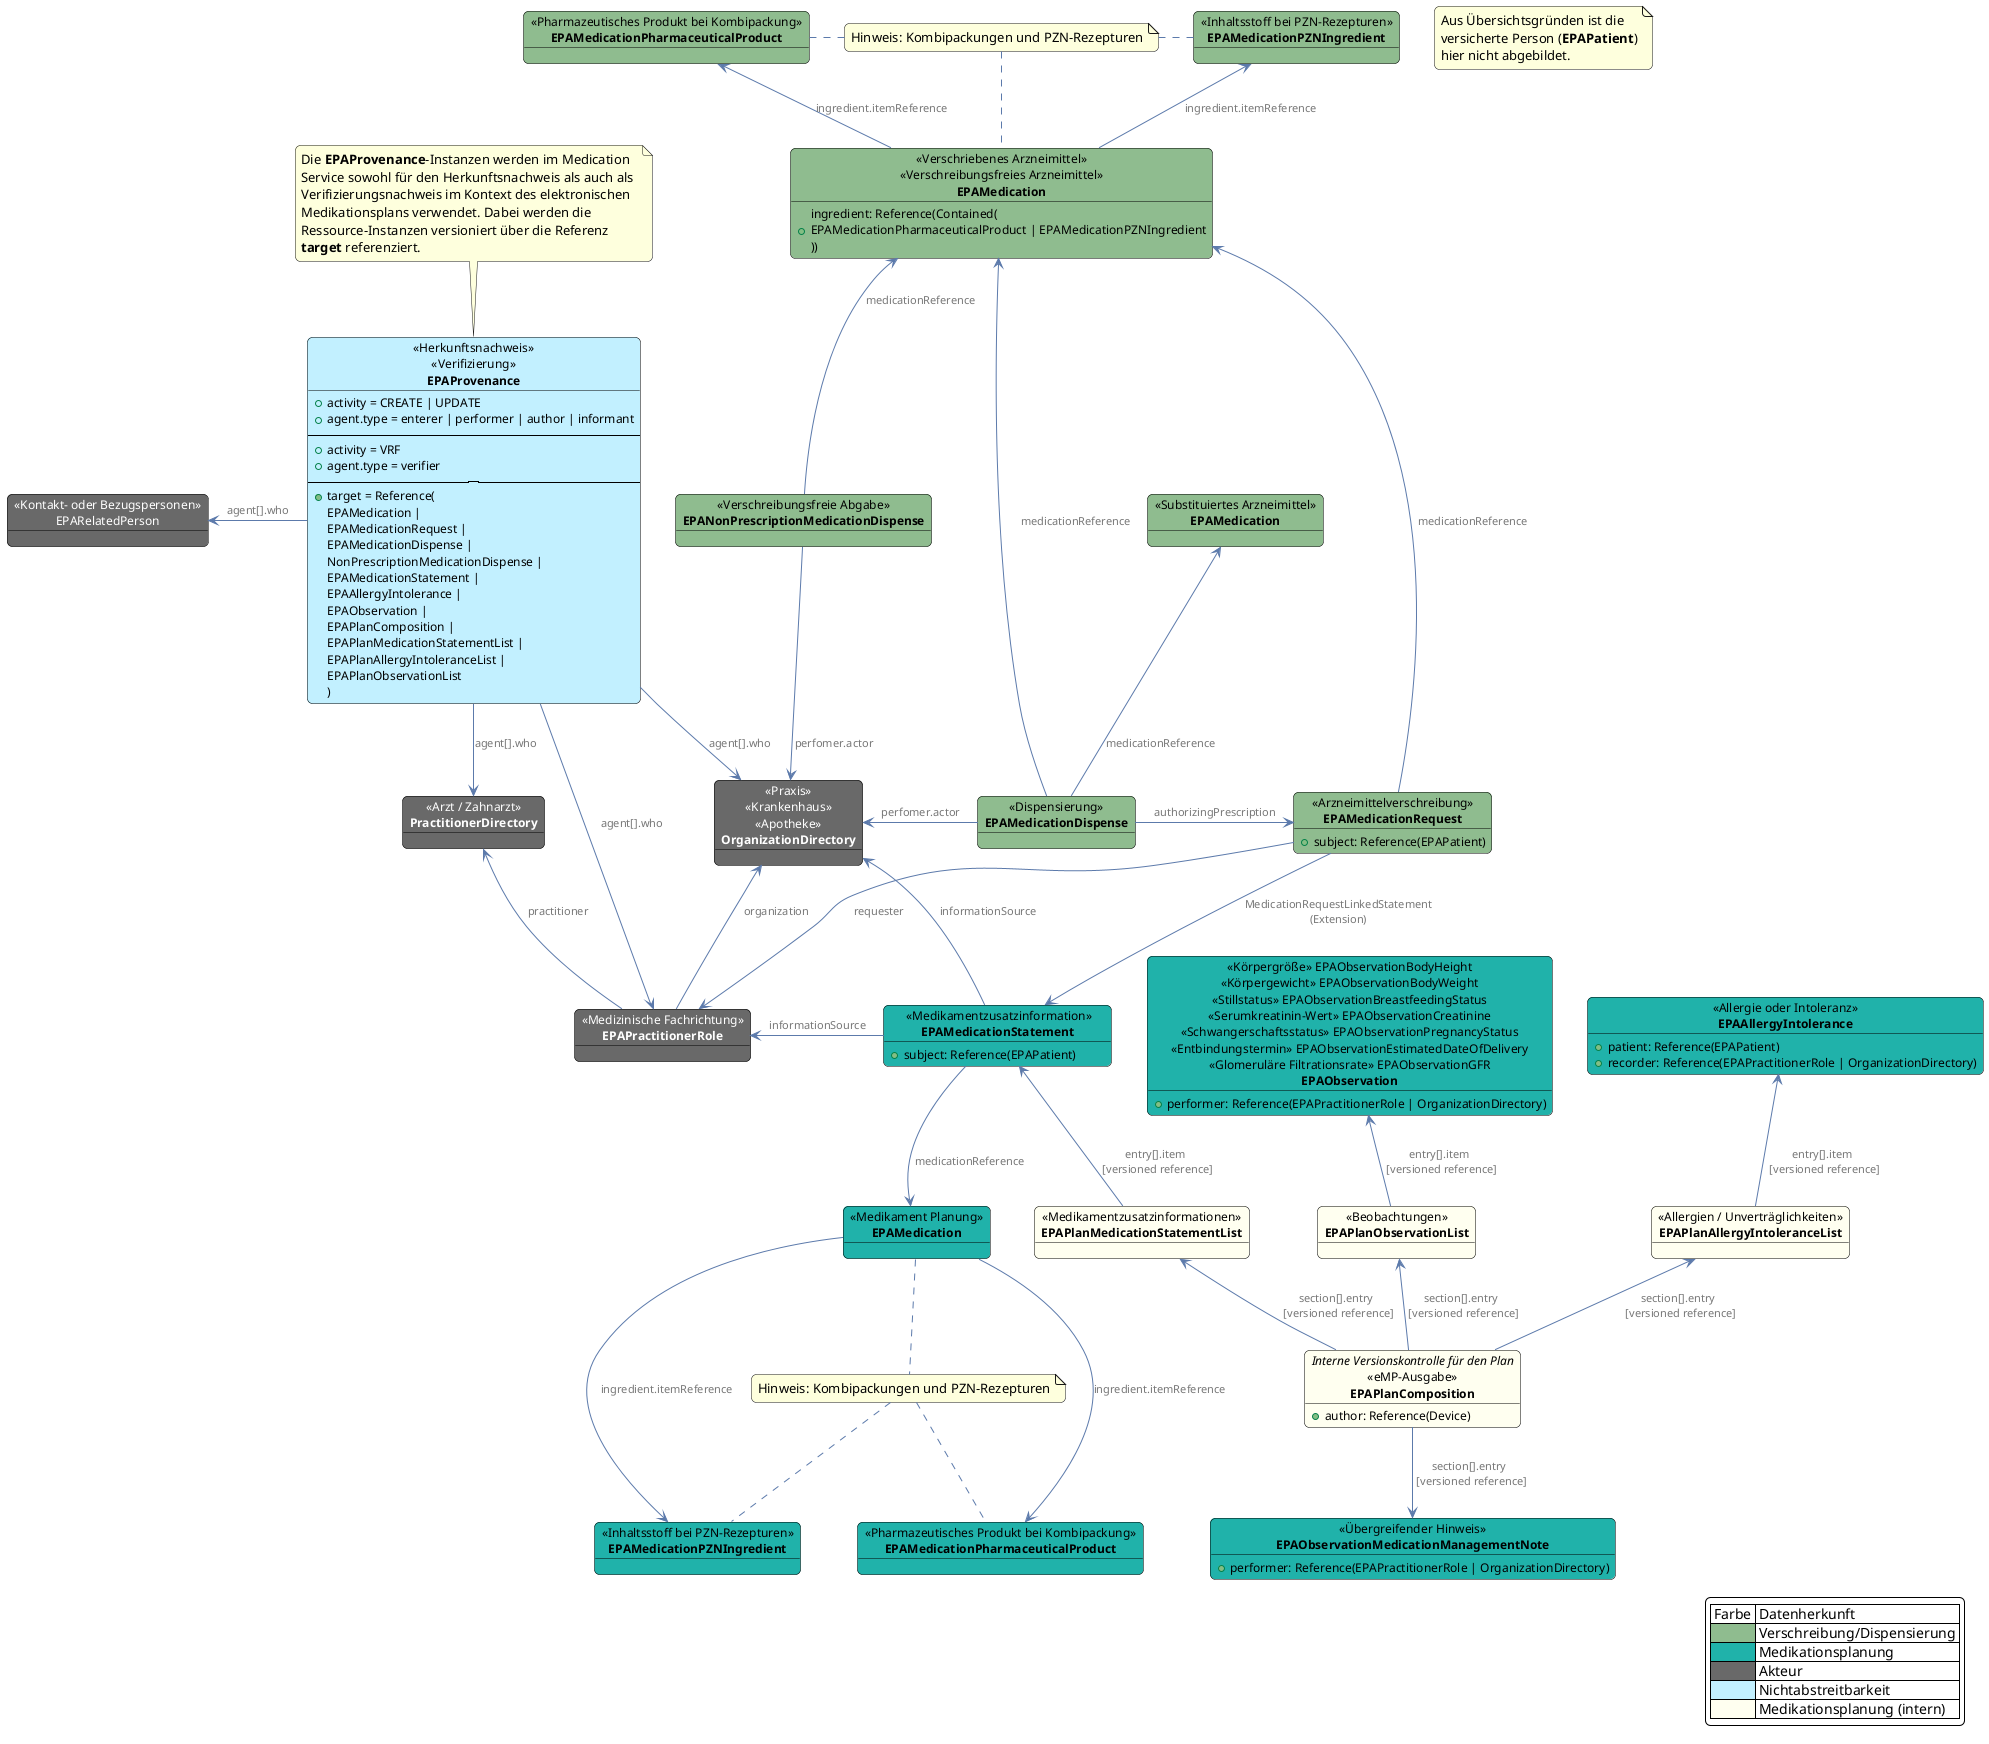 @startuml medication.fhir.emp.dispensation.model

skinparam fixCircleLabelOverlapping false
skinparam roundcorner 10
skinparam object {
    BackgroundColor DimGrey
    BorderColor Black
    ArrowColor #5c7aab
    FontSize 12
    FontColor automatic
    NoteBackgroundColor #3483eb
    ArrowFontColor #777777
    ArrowFontSize 11
}
skinparam LegendBackgroundColor White

object "<< Arzt / Zahnarzt >>\n**PractitionerDirectory**" as Practitioner
object "<< Praxis >>\n<< Krankenhaus >>\n<< Apotheke >>\n**OrganizationDirectory**" as Organization
object "<< Medizinische Fachrichtung >>\n**EPAPractitionerRole**" as PractitionerRole
object "<< Kontakt- oder Bezugspersonen >>\nEPARelatedPerson" as RelatedPerson

object "<< Körpergröße >> EPAObservationBodyHeight\n<< Körpergewicht >> EPAObservationBodyWeight\n<< Stillstatus >> EPAObservationBreastfeedingStatus\n<< Serumkreatinin-Wert >> EPAObservationCreatinine\n<< Schwangerschaftsstatus >> EPAObservationPregnancyStatus\n<< Entbindungstermin >> EPAObservationEstimatedDateOfDelivery\n<< Glomeruläre Filtrationsrate >> EPAObservationGFR\n**EPAObservation**" as Observation #LightSeaGreen {
    + performer: Reference(EPAPractitionerRole | OrganizationDirectory)
}
object "<< Übergreifender Hinweis >>\n**EPAObservationMedicationManagementNote**" as ManagementNote #LightSeaGreen {
    + performer: Reference(EPAPractitionerRole | OrganizationDirectory)
}

object "<< Allergie oder Intoleranz >>\n**EPAAllergyIntolerance**" as AllergyIntolerance #LightSeaGreen {
    + patient: Reference(EPAPatient)
    + recorder: Reference(EPAPractitionerRole | OrganizationDirectory)
}

object "<< Herkunftsnachweis >>\n<< Verifizierung >>\n**EPAProvenance**" as Provenance #APPLICATION {
    + activity = CREATE | UPDATE
    + agent.type = enterer | performer | author | informant
    --------
    + activity = VRF
    + agent.type = verifier
    --------
    + target = Reference(
        EPAMedication | 
        EPAMedicationRequest | 
        EPAMedicationDispense | 
        NonPrescriptionMedicationDispense |
        EPAMedicationStatement | 
        EPAAllergyIntolerance | 
        EPAObservation | 
        EPAPlanComposition | 
        EPAPlanMedicationStatementList |
        EPAPlanAllergyIntoleranceList | 
        EPAPlanObservationList
        )
}

object "     << Medikamentzusatzinformation >>    \n    **EPAMedicationStatement**    " as MedicationStatement #LightSeaGreen {
    + subject: Reference(EPAPatient)
}
object "<< Medikament Planung>>\n**EPAMedication**" as PlanMedication #LightSeaGreen
object "<< Medikamentzusatzinformationen >>\n**EPAPlanMedicationStatementList**" as MedicationList #Ivory
object "<< Allergien / Unverträglichkeiten >>\n**EPAPlanAllergyIntoleranceList**" as AllergyIntoleranceList #Ivory
object "<< Beobachtungen >>\n**EPAPlanObservationList**" as ObservationList #Ivory
object "//Interne Versionskontrolle für den Plan//\n<< eMP-Ausgabe >>\n**EPAPlanComposition**" as Composition #Ivory {
    + author: Reference(Device)
}

object "<< Verschriebenes Arzneimittel >>\n<< Verschreibungsfreies Arzneimittel >>\n**EPAMedication**" as Medication #DarkSeaGreen {
    + ingredient: Reference(Contained(\nEPAMedicationPharmaceuticalProduct | EPAMedicationPZNIngredient\n))
}
object "<< Arzneimittelverschreibung >>\n**EPAMedicationRequest**" as MedicationRequest #DarkSeaGreen {
    + subject: Reference(EPAPatient)
}
object "<< Pharmazeutisches Produkt bei Kombipackung >>\n**EPAMedicationPharmaceuticalProduct**" as MedicationPharmaceuticalProduct #DarkSeaGreen 
object "<< Inhaltsstoff bei PZN-Rezepturen >>\n**EPAMedicationPZNIngredient**" as MedicationPZNIngredient #DarkSeaGreen

object "<< Pharmazeutisches Produkt bei Kombipackung >>\n**EPAMedicationPharmaceuticalProduct**" as MedicationPharmaceuticalProductPlanning #LightSeaGreen
object "<< Inhaltsstoff bei PZN-Rezepturen >>\n**EPAMedicationPZNIngredient**" as MedicationPZNIngredientPlanning #LightSeaGreen


object "<< Dispensierung >>\n**EPAMedicationDispense**" as MedicationDispense #DarkSeaGreen {

}

object "<< Verschreibungsfreie Abgabe >>\n**EPANonPrescriptionMedicationDispense**" as NonPrescriptionMedicationDispense #DarkSeaGreen {

}

object "<< Substituiertes Arzneimittel >>\n**EPAMedication**" as AltMedication #DarkSeaGreen


Medication -u-> MedicationPZNIngredient: ingredient.itemReference
Medication -u-> MedicationPharmaceuticalProduct: ingredient.itemReference


note "Hinweis: Kombipackungen und PZN-Rezepturen" as N1
MedicationPharmaceuticalProduct .r. N1
MedicationPZNIngredient .l. N1
N1 .d. Medication


Provenance -d-> PractitionerRole : "agent[].who"
Provenance -d-> Organization : "agent[].who"
Provenance -d-> Practitioner : "agent[].who"
Provenance -l-> RelatedPerson : "agent[].who"

MedicationStatement -d-> PlanMedication : "medicationReference"
MedicationStatement -l-> PractitionerRole : informationSource
MedicationStatement -r-> Organization : informationSource

note "Hinweis: Kombipackungen und PZN-Rezepturen" as N3
PlanMedication -d-> MedicationPharmaceuticalProductPlanning : ingredient.itemReference
PlanMedication -d-> MedicationPZNIngredientPlanning : ingredient.itemReference

MedicationPharmaceuticalProductPlanning .u. N3
MedicationPZNIngredientPlanning .u. N3
N3 .u. PlanMedication

MedicationList -u-> MedicationStatement : "entry[].item \n [versioned reference]"
AllergyIntoleranceList -u-> AllergyIntolerance : "entry[].item \n [versioned reference]"
ObservationList -u-> Observation : "entry[].item \n [versioned reference]"

Composition -d-> ManagementNote : "section[].entry \n [versioned reference]"
Composition -u-> MedicationList : "section[].entry \n [versioned reference]"
Composition -u-> AllergyIntoleranceList : "section[].entry \n [versioned reference]"
Composition -u-> ObservationList : "section[].entry \n [versioned reference]"

MedicationRequest -u-> Medication : "medicationReference"
MedicationRequest -d-> PractitionerRole : "requester"
MedicationRequest -d-> MedicationStatement : "MedicationRequestLinkedStatement\n(Extension)"
 
MedicationDispense -u-> Medication : "medicationReference"
MedicationDispense -u-> AltMedication : "medicationReference"
MedicationDispense -r-> MedicationRequest : "authorizingPrescription"
MedicationDispense -r-> Organization : "perfomer.actor"

NonPrescriptionMedicationDispense -u-> Medication : "medicationReference"
NonPrescriptionMedicationDispense -d-> Organization : "perfomer.actor"

PractitionerRole -u-> Practitioner : "practitioner"
PractitionerRole -u-> Organization : "organization"

note as N2
Aus Übersichtsgründen ist die
versicherte Person (<b>EPAPatient</b>)
hier nicht abgebildet.
end note

note as N4
Die **EPAProvenance**-Instanzen werden im Medication 
Service sowohl für den Herkunftsnachweis als auch als 
Verifizierungsnachweis im Kontext des elektronischen 
Medikationsplans verwendet. Dabei werden die 
Ressource-Instanzen versioniert über die Referenz 
**target** referenziert.
end note

N4 .d. Provenance

legend right
    | Farbe | Datenherkunft |
    |<#DarkSeaGreen>| Verschreibung/Dispensierung |
    |<#LightSeaGreen>| Medikationsplanung |
    |<#DimGrey>| Akteur |
    |<#APPLICATION>| Nichtabstreitbarkeit |
    |<#Ivory>| Medikationsplanung (intern) |
endlegend
 
 
@enduml